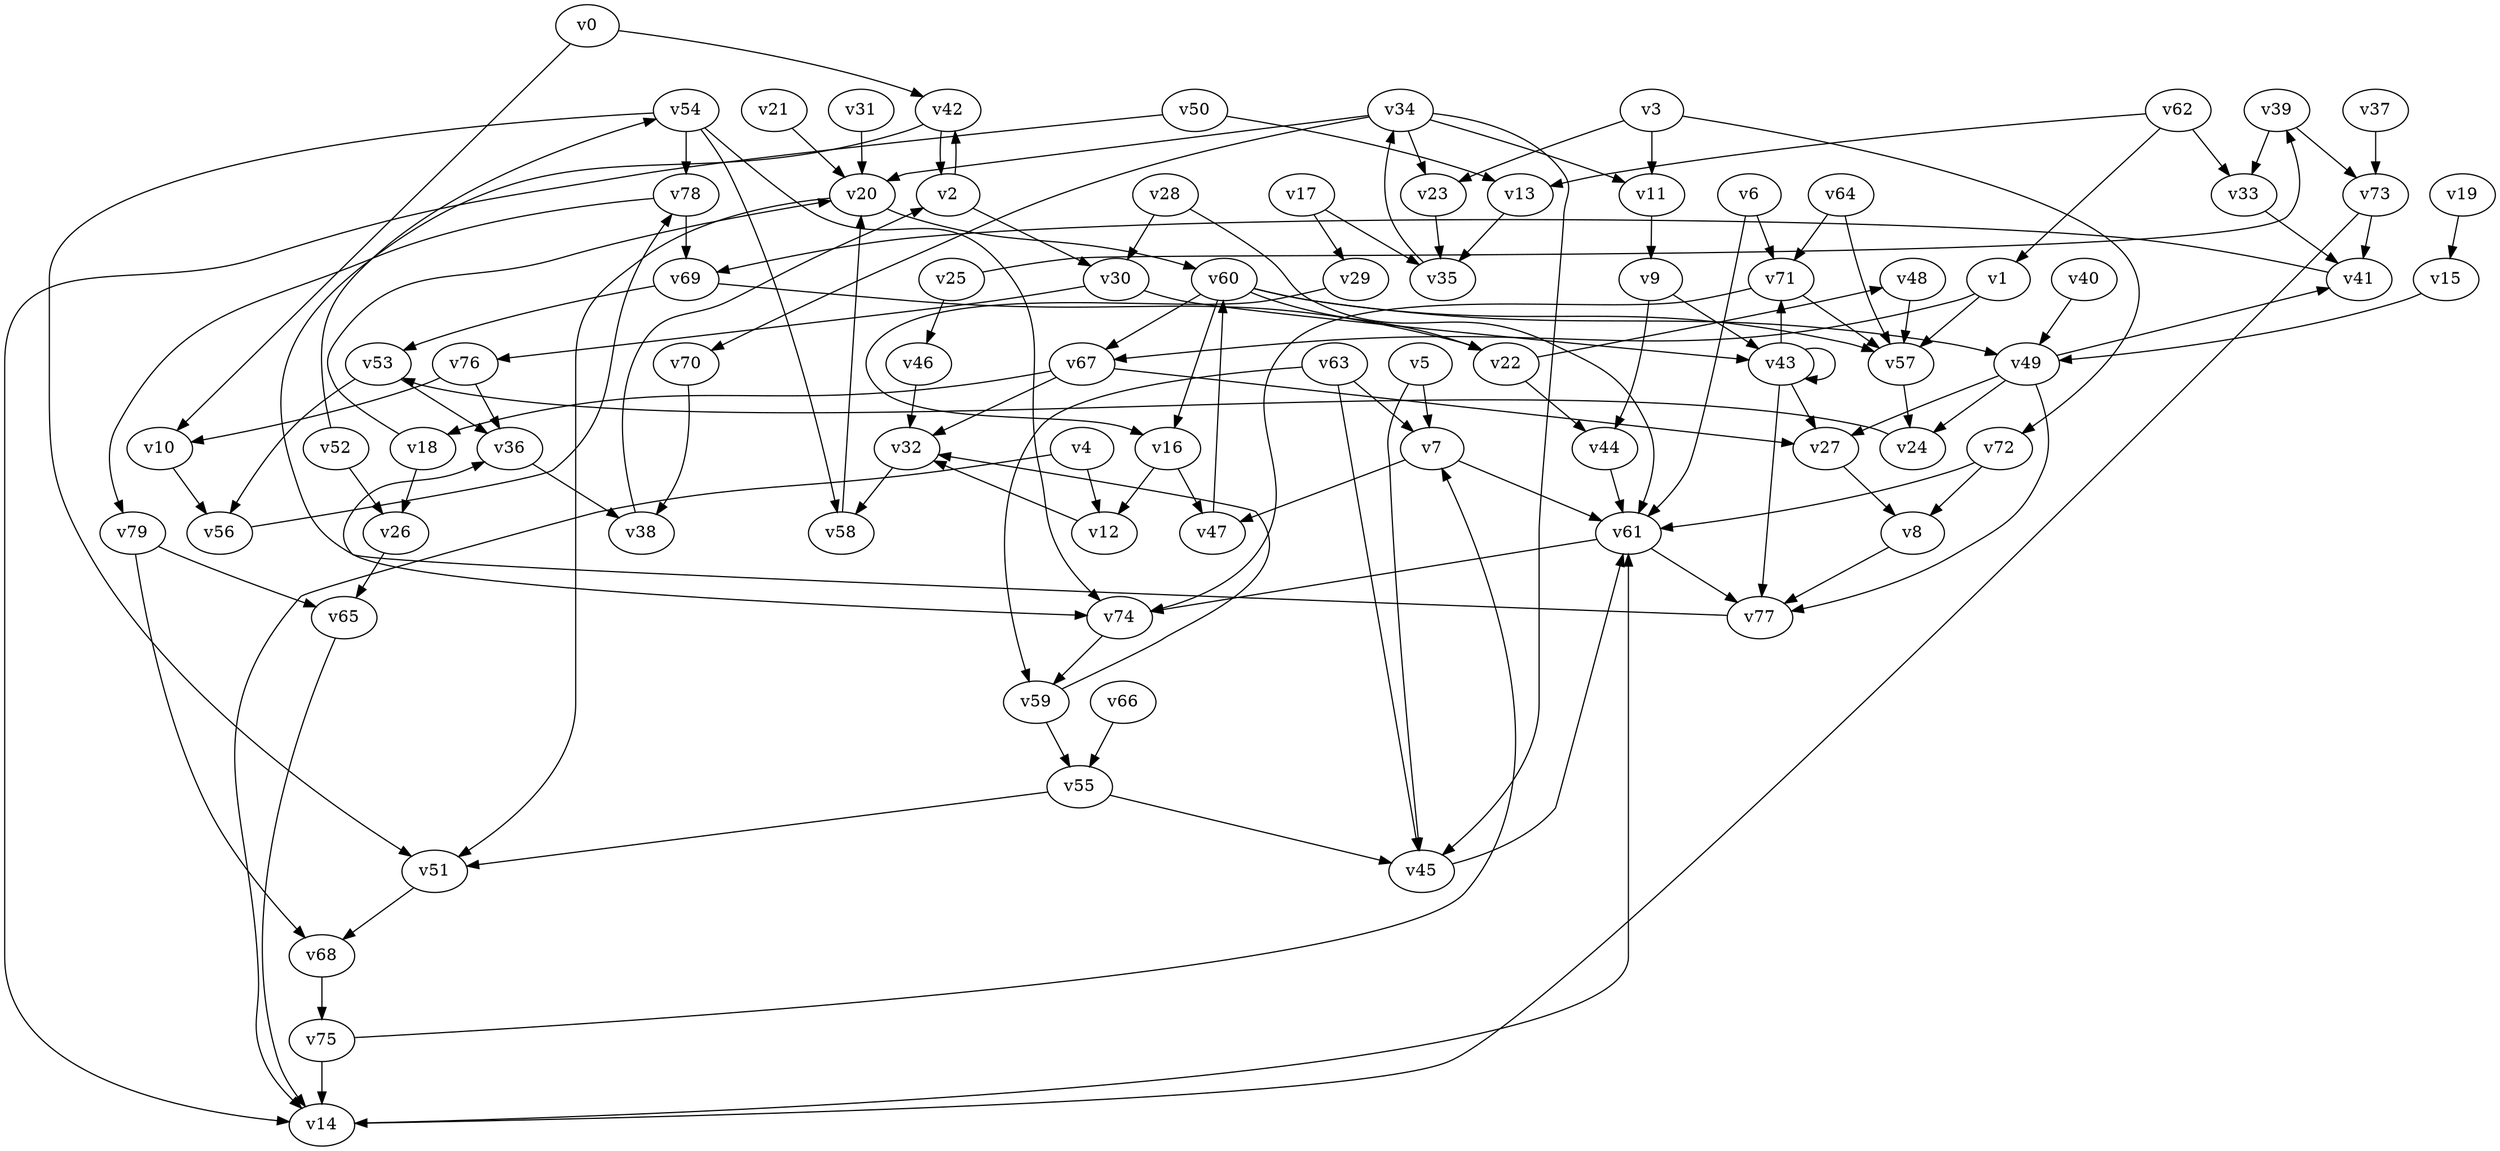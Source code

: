 // Benchmark game 108 - 80 vertices
// time_bound: 21
// targets: v35
digraph G {
    v0 [name="v0", player=1];
    v1 [name="v1", player=1];
    v2 [name="v2", player=1];
    v3 [name="v3", player=1];
    v4 [name="v4", player=0];
    v5 [name="v5", player=1];
    v6 [name="v6", player=1];
    v7 [name="v7", player=1];
    v8 [name="v8", player=0];
    v9 [name="v9", player=0];
    v10 [name="v10", player=1];
    v11 [name="v11", player=1];
    v12 [name="v12", player=0];
    v13 [name="v13", player=1];
    v14 [name="v14", player=0];
    v15 [name="v15", player=1];
    v16 [name="v16", player=1];
    v17 [name="v17", player=1];
    v18 [name="v18", player=1];
    v19 [name="v19", player=1];
    v20 [name="v20", player=0];
    v21 [name="v21", player=0];
    v22 [name="v22", player=0];
    v23 [name="v23", player=0];
    v24 [name="v24", player=1];
    v25 [name="v25", player=1];
    v26 [name="v26", player=1];
    v27 [name="v27", player=0];
    v28 [name="v28", player=0];
    v29 [name="v29", player=0];
    v30 [name="v30", player=0];
    v31 [name="v31", player=0];
    v32 [name="v32", player=1];
    v33 [name="v33", player=0];
    v34 [name="v34", player=1];
    v35 [name="v35", player=0, target=1];
    v36 [name="v36", player=1];
    v37 [name="v37", player=0];
    v38 [name="v38", player=1];
    v39 [name="v39", player=1];
    v40 [name="v40", player=0];
    v41 [name="v41", player=0];
    v42 [name="v42", player=1];
    v43 [name="v43", player=1];
    v44 [name="v44", player=1];
    v45 [name="v45", player=1];
    v46 [name="v46", player=1];
    v47 [name="v47", player=1];
    v48 [name="v48", player=0];
    v49 [name="v49", player=0];
    v50 [name="v50", player=0];
    v51 [name="v51", player=0];
    v52 [name="v52", player=1];
    v53 [name="v53", player=0];
    v54 [name="v54", player=0];
    v55 [name="v55", player=1];
    v56 [name="v56", player=1];
    v57 [name="v57", player=1];
    v58 [name="v58", player=1];
    v59 [name="v59", player=1];
    v60 [name="v60", player=1];
    v61 [name="v61", player=1];
    v62 [name="v62", player=0];
    v63 [name="v63", player=1];
    v64 [name="v64", player=1];
    v65 [name="v65", player=1];
    v66 [name="v66", player=0];
    v67 [name="v67", player=1];
    v68 [name="v68", player=1];
    v69 [name="v69", player=0];
    v70 [name="v70", player=1];
    v71 [name="v71", player=0];
    v72 [name="v72", player=1];
    v73 [name="v73", player=1];
    v74 [name="v74", player=1];
    v75 [name="v75", player=0];
    v76 [name="v76", player=1];
    v77 [name="v77", player=1];
    v78 [name="v78", player=1];
    v79 [name="v79", player=0];

    v0 -> v10;
    v1 -> v67 [constraint="t < 14"];
    v2 -> v42;
    v3 -> v11;
    v4 -> v14 [constraint="t >= 4"];
    v5 -> v45 [constraint="t mod 4 == 0"];
    v6 -> v71;
    v7 -> v47;
    v8 -> v77 [constraint="t >= 1"];
    v9 -> v43;
    v10 -> v56;
    v11 -> v9;
    v12 -> v32 [constraint="t < 15"];
    v13 -> v35;
    v14 -> v61;
    v15 -> v49;
    v16 -> v12;
    v17 -> v29;
    v18 -> v20;
    v19 -> v15;
    v20 -> v51;
    v21 -> v20;
    v22 -> v48 [constraint="t mod 4 == 2"];
    v23 -> v35;
    v24 -> v53 [constraint="t mod 3 == 1"];
    v25 -> v39 [constraint="t mod 3 == 0"];
    v26 -> v65;
    v27 -> v8;
    v28 -> v30;
    v29 -> v16 [constraint="t mod 4 == 3"];
    v30 -> v76;
    v31 -> v20;
    v32 -> v58;
    v33 -> v41;
    v34 -> v11;
    v35 -> v34;
    v36 -> v38;
    v37 -> v73;
    v38 -> v2;
    v39 -> v73;
    v40 -> v49;
    v41 -> v69 [constraint="t < 8"];
    v42 -> v74 [constraint="t mod 4 == 3"];
    v43 -> v71 [constraint="t < 8"];
    v44 -> v61;
    v45 -> v61;
    v46 -> v32;
    v47 -> v60;
    v48 -> v57;
    v49 -> v41 [constraint="t >= 3"];
    v50 -> v14;
    v51 -> v68;
    v52 -> v54 [constraint="t mod 5 == 2"];
    v53 -> v56;
    v54 -> v58;
    v55 -> v51;
    v56 -> v78 [constraint="t >= 5"];
    v57 -> v24;
    v58 -> v20;
    v59 -> v32 [constraint="t mod 3 == 0"];
    v60 -> v57;
    v61 -> v74;
    v62 -> v1;
    v63 -> v45;
    v64 -> v57;
    v65 -> v14 [constraint="t < 15"];
    v66 -> v55;
    v67 -> v27;
    v68 -> v75;
    v69 -> v53;
    v70 -> v38;
    v71 -> v57;
    v72 -> v61;
    v73 -> v14 [constraint="t < 12"];
    v74 -> v59;
    v75 -> v7 [constraint="t < 5"];
    v76 -> v10;
    v77 -> v36 [constraint="t < 5"];
    v78 -> v79;
    v79 -> v68;
    v16 -> v47;
    v49 -> v27;
    v62 -> v33;
    v34 -> v70;
    v34 -> v45;
    v43 -> v43;
    v60 -> v49;
    v52 -> v26;
    v30 -> v43;
    v34 -> v23;
    v0 -> v42;
    v3 -> v72;
    v43 -> v27;
    v1 -> v57;
    v20 -> v60;
    v60 -> v16;
    v67 -> v18;
    v73 -> v41;
    v64 -> v71;
    v63 -> v7;
    v71 -> v74;
    v34 -> v20;
    v54 -> v51;
    v2 -> v30;
    v78 -> v69;
    v3 -> v23;
    v59 -> v55;
    v39 -> v33;
    v69 -> v22;
    v76 -> v36;
    v25 -> v46;
    v5 -> v7;
    v61 -> v77;
    v50 -> v13;
    v55 -> v45;
    v28 -> v61;
    v63 -> v59;
    v67 -> v32;
    v17 -> v35;
    v62 -> v13;
    v53 -> v36;
    v72 -> v8;
    v75 -> v14;
    v49 -> v24;
    v54 -> v74;
    v42 -> v2;
    v60 -> v22;
    v43 -> v77;
    v22 -> v44;
    v4 -> v12;
    v49 -> v77;
    v9 -> v44;
    v54 -> v78;
    v60 -> v67;
    v7 -> v61;
    v79 -> v65;
    v18 -> v26;
    v6 -> v61;
}
